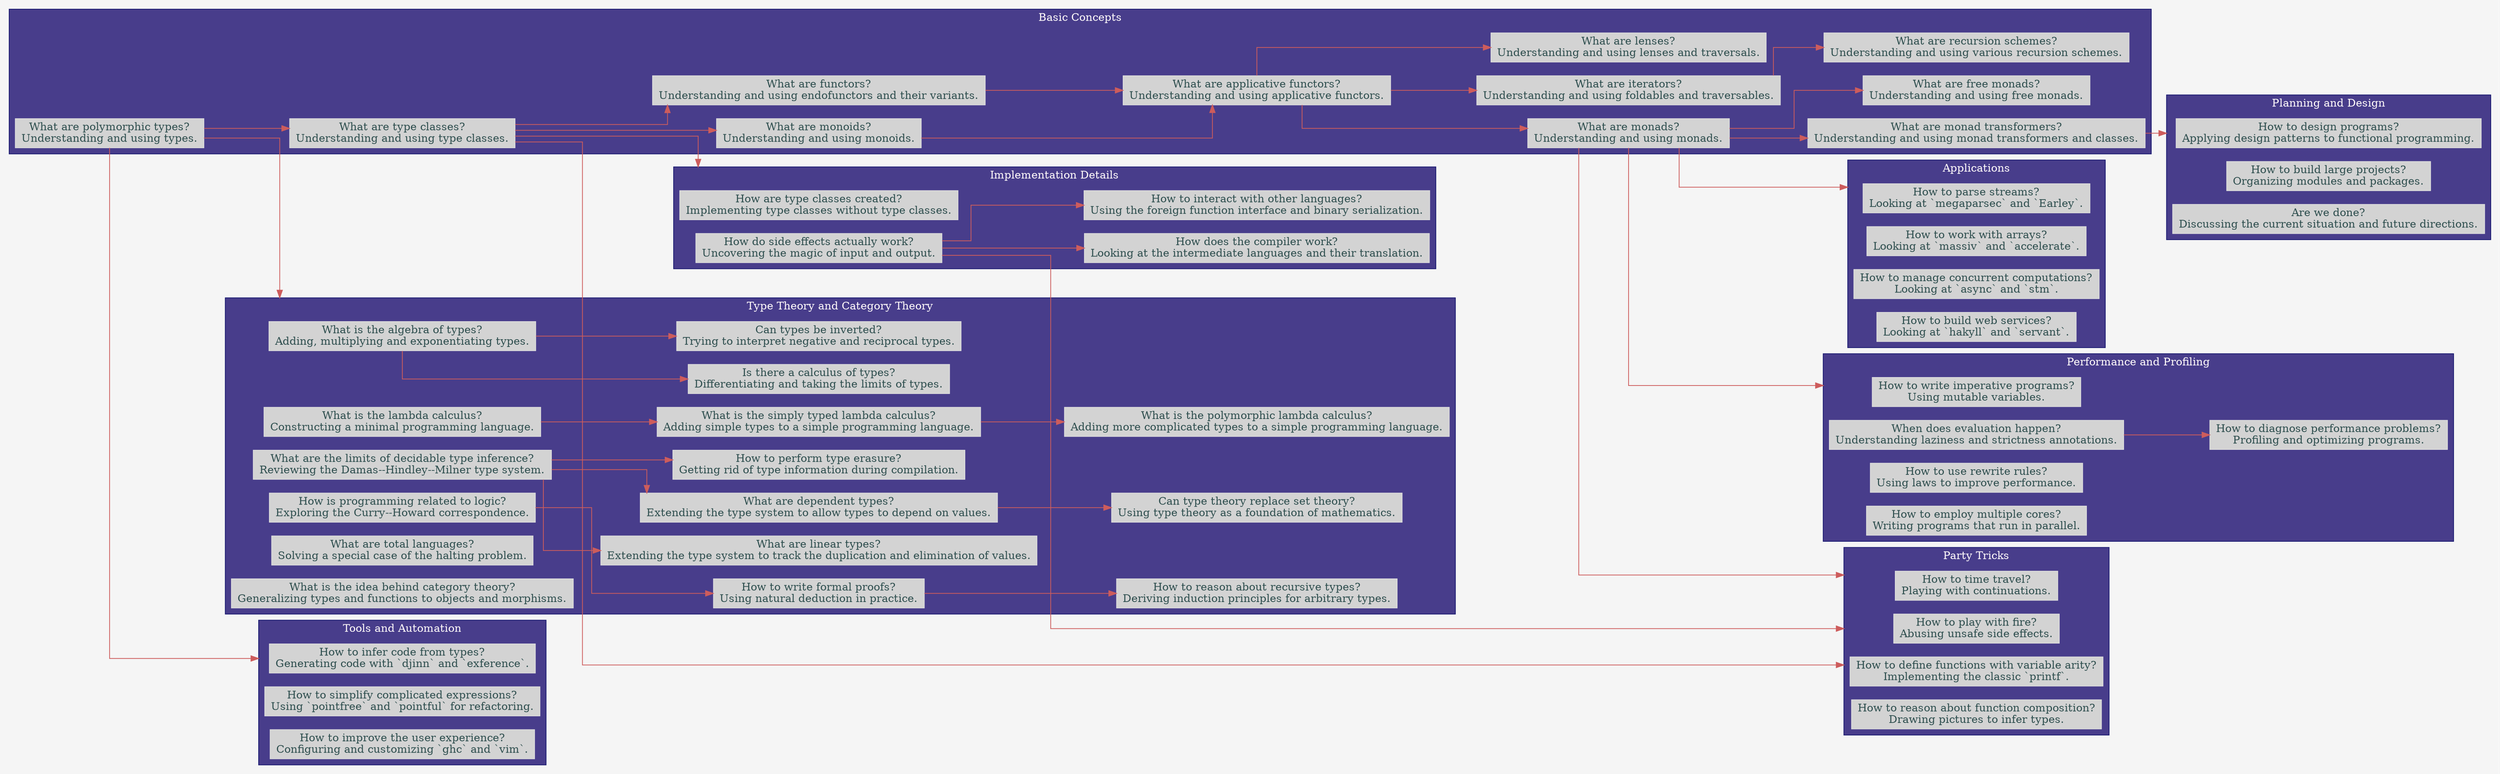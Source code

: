 digraph topics {
  // Here `bgcolor` sets the canvas background color,
  // `fillcolor` sets the cluster background color,
  // `fontcolor` sets the canvas and cluster label text color and
  // `color` sets the cluster border color.
  graph [bgcolor=whitesmoke, color=midnightblue, fillcolor=darkslateblue, fontcolor=snow, style=filled]
  // Here `fillcolor` sets the node background color,
  // `fontcolor` sets the node label text color and
  // `color` sets the node border color.
  node [color=gainsboro, fillcolor=lightgray, fontcolor=darkslategray, style=filled]
  // node [color=orangered, fillcolor=tomato, fontcolor=ghostwhite, style=filled]
  // Here `color` sets the arrow color and
  // `fontcolor` sets the arrow label text color.
  edge [color=indianred, fontcolor=coral]

  graph [compound=true, splines=ortho, rankdir=LR]
  node [shape=box]
  edge [dir=forward]

  subgraph cluster_concepts {
    label="Basic Concepts"
    types
    [label="What are polymorphic types?\nUnderstanding and using types."]
    classes
    [label="What are type classes?\nUnderstanding and using type classes."]
    monoids
    [label="What are monoids?\nUnderstanding and using monoids."]
    functors
    [label="What are functors?\nUnderstanding and using endofunctors and their variants."]
    applicatives
    [label="What are applicative functors?\nUnderstanding and using applicative functors."]
    monads
    [label="What are monads?\nUnderstanding and using monads."]
    transformers
    [label="What are monad transformers?\nUnderstanding and using monad transformers and classes."]
    foldables
    [label="What are iterators?\nUnderstanding and using foldables and traversables."]
    free
    [label="What are free monads?\nUnderstanding and using free monads."]
    schemes
    [label="What are recursion schemes?\nUnderstanding and using various recursion schemes."]
    lenses [label="What are lenses?\nUnderstanding and using lenses and traversals."]
  }

  types -> classes
  classes -> monoids
  classes -> functors
  monoids -> applicatives
  functors -> applicatives
  applicatives -> monads
  monads -> transformers
  applicatives -> foldables
  monads -> free
  foldables -> schemes
  applicatives -> lenses

  subgraph cluster_theory {
    label="Type Theory and Category Theory"
    algebra [label="What is the algebra of types?\nAdding, multiplying and exponentiating types."]
    calculus [label="Is there a calculus of types?\nDifferentiating and taking the limits of types."]
    inverted [label="Can types be inverted?\nTrying to interpret negative and reciprocal types."]
    lc [label="What is the lambda calculus?\nConstructing a minimal programming language."]
    stlc [label="What is the simply typed lambda calculus?\nAdding simple types to a simple programming language."]
    plc [label="What is the polymorphic lambda calculus?\nAdding more complicated types to a simple programming language."]
    decidable [label="What are the limits of decidable type inference?\nReviewing the Damas--Hindley--Milner type system."]
    linear [label="What are linear types?\nExtending the type system to track the duplication and elimination of values."]
    dependent [label="What are dependent types?\nExtending the type system to allow types to depend on values."]
    foundations [label="Can type theory replace set theory?\nUsing type theory as a foundation of mathematics."]
    correspondence [label="How is programming related to logic?\nExploring the Curry--Howard correspondence."]
    deduction [label="How to write formal proofs?\nUsing natural deduction in practice."]
    induction [label="How to reason about recursive types?\nDeriving induction principles for arbitrary types."]
    totality [label="What are total languages?\nSolving a special case of the halting problem."]
    erasure [label="How to perform type erasure?\nGetting rid of type information during compilation."]
    categories [label="What is the idea behind category theory?\nGeneralizing types and functions to objects and morphisms."]
  }

  types -> algebra [lhead=cluster_theory]
  algebra -> calculus
  algebra -> inverted
  lc -> stlc
  stlc -> plc
  decidable -> linear
  decidable -> dependent
  dependent -> foundations
  correspondence -> deduction
  deduction -> induction
  decidable -> erasure

  subgraph cluster_application {
    label="Applications"
    parse [label="How to parse streams?\nLooking at `megaparsec` and `Earley`."]
    arrays [label="How to work with arrays?\nLooking at `massiv` and `accelerate`."]
    concurrency [label="How to manage concurrent computations?\nLooking at `async` and `stm`."]
    web [label="How to build web services?\nLooking at `hakyll` and `servant`."]
  }

  monads -> parse [lhead=cluster_application]

  subgraph cluster_design {
    label="Planning and Design"
    design [label="How to design programs?\nApplying design patterns to functional programming."]
    organize [label="How to build large projects?\nOrganizing modules and packages."]
    future [label="Are we done?\nDiscussing the current situation and future directions."]
  }

  transformers -> design [lhead=cluster_design]

  subgraph cluster_implementation {
    label="Implementation Details"
    dictionaries [label="How are type classes created?\nImplementing type classes without type classes."]
    effects [label="How do side effects actually work?\nUncovering the magic of input and output."]
    primitives [label="How does the compiler work?\nLooking at the intermediate languages and their translation."]
    foreign [label="How to interact with other languages?\nUsing the foreign function interface and binary serialization."]
  }

  classes -> dictionaries [lhead=cluster_implementation]
  effects -> primitives
  effects -> foreign

  subgraph cluster_performance {
    label="Performance and Profiling"
    mutable [label="How to write imperative programs?\nUsing mutable variables."]
    evaluation [label="When does evaluation happen?\nUnderstanding laziness and strictness annotations."]
    rewriting [label="How to use rewrite rules?\nUsing laws to improve performance."]
    parallel [label="How to employ multiple cores?\nWriting programs that run in parallel."]
    profiling [label="How to diagnose performance problems?\nProfiling and optimizing programs."]
  }

  monads -> mutable [lhead=cluster_performance]
  evaluation -> profiling

  subgraph cluster_tools {
    label="Tools and Automation"
    exfer [label="How to infer code from types?\nGenerating code with `djinn` and `exference`."]
    refactor [label="How to simplify complicated expressions?\nUsing `pointfree` and `pointful` for refactoring."]
    ux [label="How to improve the user experience?\nConfiguring and customizing `ghc` and `vim`."]
  }

  types -> exfer [lhead=cluster_tools]

  subgraph cluster_tricks {
    label="Party Tricks"
    unsafe [label="How to play with fire?\nAbusing unsafe side effects."]
    arity [label="How to define functions with variable arity?\nImplementing the classic `printf`."]
    continuations [label="How to time travel?\nPlaying with continuations."]
    composition [label="How to reason about function composition?\nDrawing pictures to infer types."]
  }

  effects -> unsafe [lhead=cluster_tricks]
  classes -> arity [lhead=cluster_tricks]
  monads -> continuations [lhead=cluster_tricks]
}
